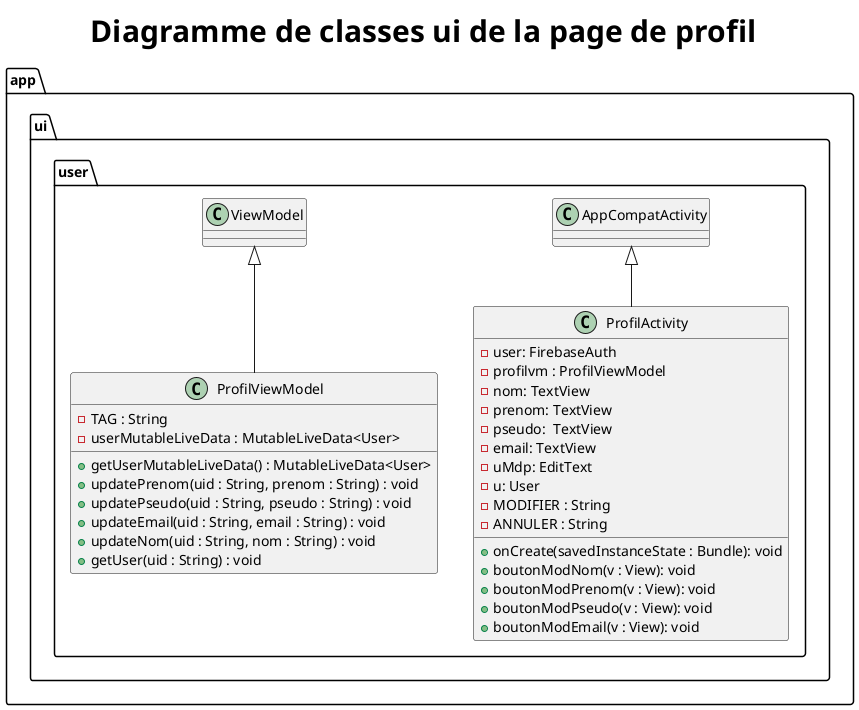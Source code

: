 @startuml modelui9
title <size:30><b>Diagramme de classes ui de la page de profil</b></size>

package app{

  package ui{

        package user{

                class ProfilActivity extends AppCompatActivity{
                        - user: FirebaseAuth
                        - profilvm : ProfilViewModel
                        - nom: TextView
                        - prenom: TextView
                        - pseudo:  TextView
                        - email: TextView
                        - uMdp: EditText
                        - u: User
                        - MODIFIER : String
                        - ANNULER : String

                        + onCreate(savedInstanceState : Bundle): void
                        + boutonModNom(v : View): void
                        + boutonModPrenom(v : View): void
                        + boutonModPseudo(v : View): void
                        + boutonModEmail(v : View): void
                }

                class ProfilViewModel extends ViewModel{
                        - TAG : String
                        - userMutableLiveData : MutableLiveData<User>

                        + getUserMutableLiveData() : MutableLiveData<User>
                        + updatePrenom(uid : String, prenom : String) : void
                        + updatePseudo(uid : String, pseudo : String) : void
                        + updateEmail(uid : String, email : String) : void
                        + updateNom(uid : String, nom : String) : void
                        + getUser(uid : String) : void
                }
            }
        }
  }
@enduml